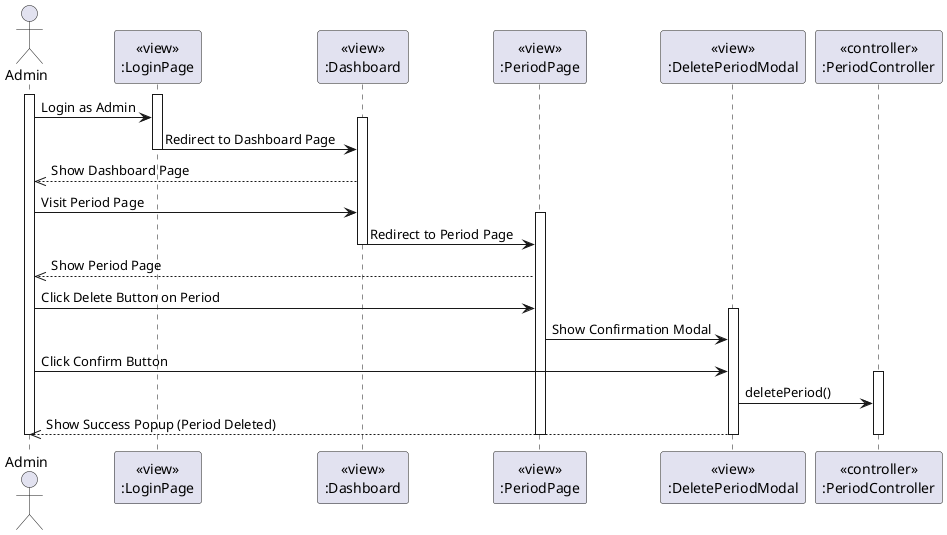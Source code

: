 @startuml DeletePeriod
actor Admin
participant LoginPageView [
  <<view>>
  :LoginPage
]

participant DashboardView [
  <<view>>
  :Dashboard
]

participant PeriodView [
  <<view>>
  :PeriodPage
]

participant DeletePeriodModalView [
  <<view>>
  :DeletePeriodModal
]

participant PeriodController [
  <<controller>>
  :PeriodController
]

activate Admin
activate LoginPageView
Admin -> LoginPageView: Login as Admin
activate DashboardView
LoginPageView -> DashboardView: Redirect to Dashboard Page
deactivate LoginPageView

DashboardView -->> Admin: Show Dashboard Page

Admin -> DashboardView: Visit Period Page
activate PeriodView
DashboardView -> PeriodView: Redirect to Period Page
deactivate DashboardView

PeriodView -->> Admin: Show Period Page

Admin -> PeriodView: Click Delete Button on Period

activate DeletePeriodModalView
PeriodView -> DeletePeriodModalView: Show Confirmation Modal

Admin -> DeletePeriodModalView: Click Confirm Button

activate PeriodController
DeletePeriodModalView -> PeriodController: deletePeriod()
DeletePeriodModalView -->> Admin: Show Success Popup (Period Deleted)
deactivate PeriodController

deactivate Admin
deactivate PeriodView
deactivate DeletePeriodModalView
@enduml

